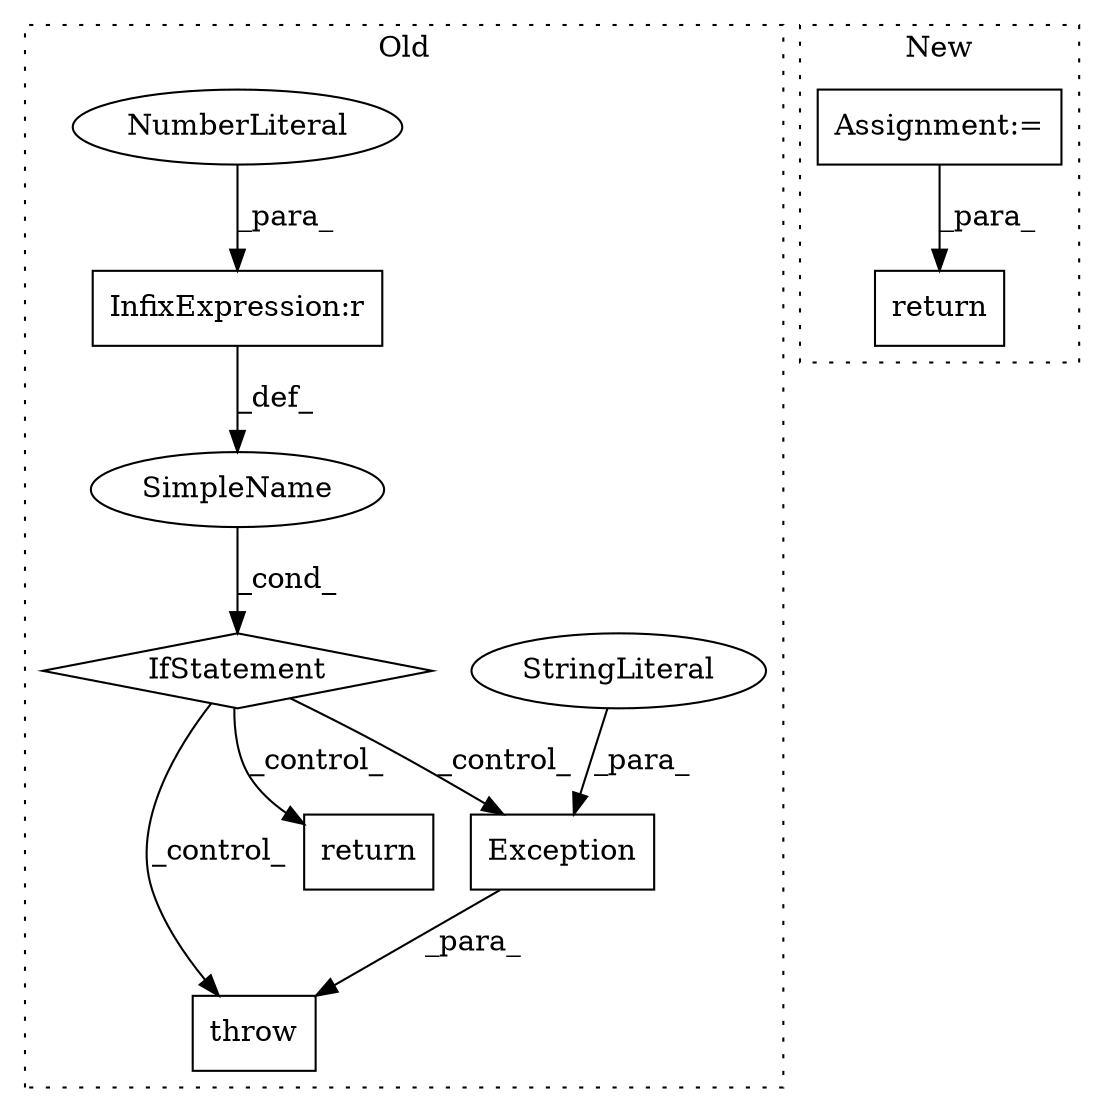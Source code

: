 digraph G {
subgraph cluster0 {
1 [label="Exception" a="32" s="14959,15008" l="10,1" shape="box"];
3 [label="throw" a="53" s="14953" l="6" shape="box"];
4 [label="SimpleName" a="42" s="" l="" shape="ellipse"];
5 [label="IfStatement" a="25" s="14874,14909" l="4,2" shape="diamond"];
6 [label="return" a="41" s="15025" l="7" shape="box"];
7 [label="StringLiteral" a="45" s="14969" l="39" shape="ellipse"];
8 [label="InfixExpression:r" a="27" s="14904" l="4" shape="box"];
9 [label="NumberLiteral" a="34" s="14908" l="1" shape="ellipse"];
label = "Old";
style="dotted";
}
subgraph cluster1 {
2 [label="return" a="41" s="18376" l="7" shape="box"];
10 [label="Assignment:=" a="7" s="17487" l="1" shape="box"];
label = "New";
style="dotted";
}
1 -> 3 [label="_para_"];
4 -> 5 [label="_cond_"];
5 -> 1 [label="_control_"];
5 -> 6 [label="_control_"];
5 -> 3 [label="_control_"];
7 -> 1 [label="_para_"];
8 -> 4 [label="_def_"];
9 -> 8 [label="_para_"];
10 -> 2 [label="_para_"];
}
